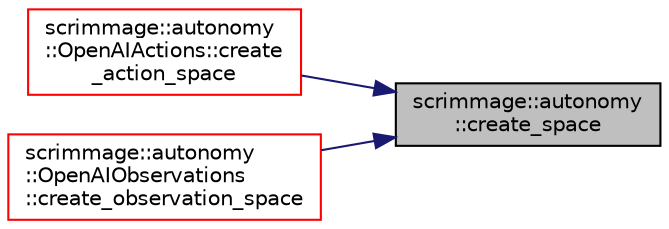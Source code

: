 digraph "scrimmage::autonomy::create_space"
{
 // LATEX_PDF_SIZE
  edge [fontname="Helvetica",fontsize="10",labelfontname="Helvetica",labelfontsize="10"];
  node [fontname="Helvetica",fontsize="10",shape=record];
  rankdir="RL";
  Node1 [label="scrimmage::autonomy\l::create_space",height=0.2,width=0.4,color="black", fillcolor="grey75", style="filled", fontcolor="black",tooltip=" "];
  Node1 -> Node2 [dir="back",color="midnightblue",fontsize="10",style="solid",fontname="Helvetica"];
  Node2 [label="scrimmage::autonomy\l::OpenAIActions::create\l_action_space",height=0.2,width=0.4,color="red", fillcolor="white", style="filled",URL="$classscrimmage_1_1autonomy_1_1OpenAIActions.html#a541fc805e0fec4cb224af7dd93b1be6f",tooltip=" "];
  Node1 -> Node5 [dir="back",color="midnightblue",fontsize="10",style="solid",fontname="Helvetica"];
  Node5 [label="scrimmage::autonomy\l::OpenAIObservations\l::create_observation_space",height=0.2,width=0.4,color="red", fillcolor="white", style="filled",URL="$classscrimmage_1_1autonomy_1_1OpenAIObservations.html#a571dd4e98f6f0c33611f125ecb172a39",tooltip=" "];
}
